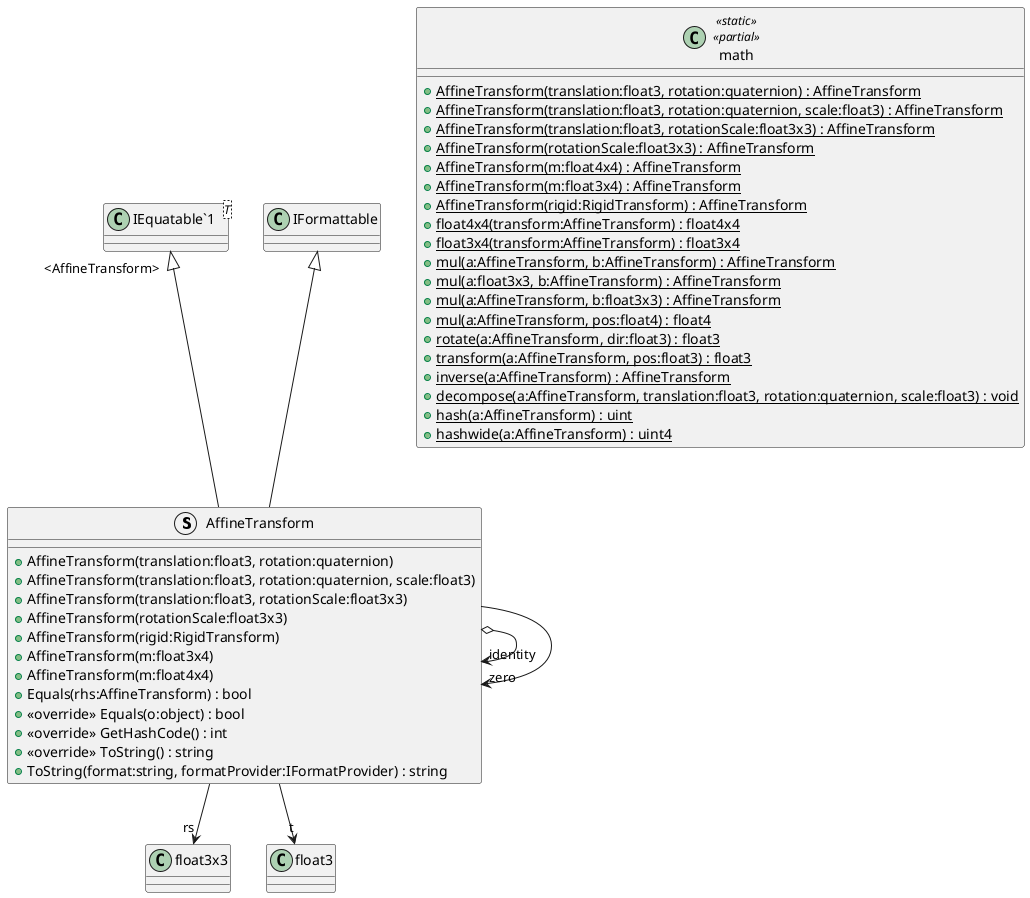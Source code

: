 @startuml
struct AffineTransform {
    + AffineTransform(translation:float3, rotation:quaternion)
    + AffineTransform(translation:float3, rotation:quaternion, scale:float3)
    + AffineTransform(translation:float3, rotationScale:float3x3)
    + AffineTransform(rotationScale:float3x3)
    + AffineTransform(rigid:RigidTransform)
    + AffineTransform(m:float3x4)
    + AffineTransform(m:float4x4)
    + Equals(rhs:AffineTransform) : bool
    + <<override>> Equals(o:object) : bool
    + <<override>> GetHashCode() : int
    + <<override>> ToString() : string
    + ToString(format:string, formatProvider:IFormatProvider) : string
}
class math <<static>> <<partial>> {
    + {static} AffineTransform(translation:float3, rotation:quaternion) : AffineTransform
    + {static} AffineTransform(translation:float3, rotation:quaternion, scale:float3) : AffineTransform
    + {static} AffineTransform(translation:float3, rotationScale:float3x3) : AffineTransform
    + {static} AffineTransform(rotationScale:float3x3) : AffineTransform
    + {static} AffineTransform(m:float4x4) : AffineTransform
    + {static} AffineTransform(m:float3x4) : AffineTransform
    + {static} AffineTransform(rigid:RigidTransform) : AffineTransform
    + {static} float4x4(transform:AffineTransform) : float4x4
    + {static} float3x4(transform:AffineTransform) : float3x4
    + {static} mul(a:AffineTransform, b:AffineTransform) : AffineTransform
    + {static} mul(a:float3x3, b:AffineTransform) : AffineTransform
    + {static} mul(a:AffineTransform, b:float3x3) : AffineTransform
    + {static} mul(a:AffineTransform, pos:float4) : float4
    + {static} rotate(a:AffineTransform, dir:float3) : float3
    + {static} transform(a:AffineTransform, pos:float3) : float3
    + {static} inverse(a:AffineTransform) : AffineTransform
    + {static} decompose(a:AffineTransform, translation:float3, rotation:quaternion, scale:float3) : void
    + {static} hash(a:AffineTransform) : uint
    + {static} hashwide(a:AffineTransform) : uint4
}
class "IEquatable`1"<T> {
}
"IEquatable`1" "<AffineTransform>" <|-- AffineTransform
IFormattable <|-- AffineTransform
AffineTransform --> "rs" float3x3
AffineTransform --> "t" float3
AffineTransform o-> "identity" AffineTransform
AffineTransform --> "zero" AffineTransform
@enduml
